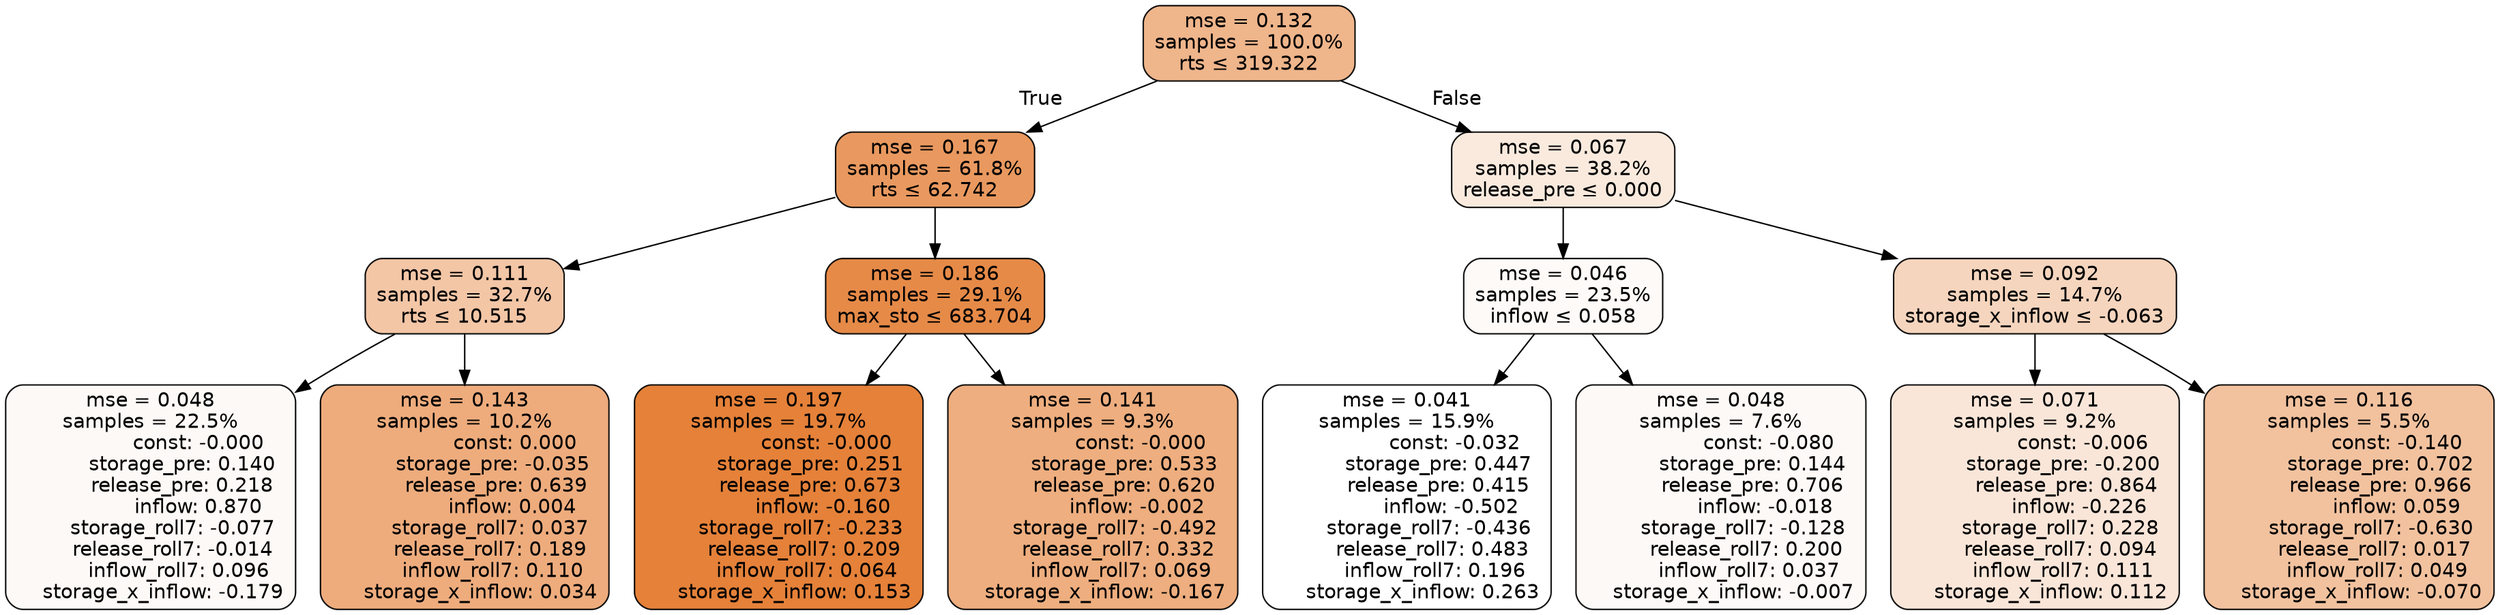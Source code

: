 digraph tree {
bgcolor="transparent"
node [shape=rectangle, style="filled, rounded", color="black", fontname=helvetica] ;
edge [fontname=helvetica] ;
	"0" [label="mse = 0.132
samples = 100.0%
rts &le; 319.322", fillcolor="#efb58b"]
	"1" [label="mse = 0.167
samples = 61.8%
rts &le; 62.742", fillcolor="#e9995f"]
	"2" [label="mse = 0.111
samples = 32.7%
rts &le; 10.515", fillcolor="#f3c6a6"]
	"3" [label="mse = 0.048
samples = 22.5%
               const: -0.000
          storage_pre: 0.140
          release_pre: 0.218
               inflow: 0.870
       storage_roll7: -0.077
       release_roll7: -0.014
         inflow_roll7: 0.096
    storage_x_inflow: -0.179", fillcolor="#fdf9f6"]
	"4" [label="mse = 0.143
samples = 10.2%
                const: 0.000
         storage_pre: -0.035
          release_pre: 0.639
               inflow: 0.004
        storage_roll7: 0.037
        release_roll7: 0.189
         inflow_roll7: 0.110
     storage_x_inflow: 0.034", fillcolor="#eeac7d"]
	"5" [label="mse = 0.186
samples = 29.1%
max_sto &le; 683.704", fillcolor="#e68a48"]
	"6" [label="mse = 0.197
samples = 19.7%
               const: -0.000
          storage_pre: 0.251
          release_pre: 0.673
              inflow: -0.160
       storage_roll7: -0.233
        release_roll7: 0.209
         inflow_roll7: 0.064
     storage_x_inflow: 0.153", fillcolor="#e58139"]
	"7" [label="mse = 0.141
samples = 9.3%
               const: -0.000
          storage_pre: 0.533
          release_pre: 0.620
              inflow: -0.002
       storage_roll7: -0.492
        release_roll7: 0.332
         inflow_roll7: 0.069
    storage_x_inflow: -0.167", fillcolor="#eeae7f"]
	"8" [label="mse = 0.067
samples = 38.2%
release_pre &le; 0.000", fillcolor="#faeade"]
	"9" [label="mse = 0.046
samples = 23.5%
inflow &le; 0.058", fillcolor="#fefaf8"]
	"10" [label="mse = 0.041
samples = 15.9%
               const: -0.032
          storage_pre: 0.447
          release_pre: 0.415
              inflow: -0.502
       storage_roll7: -0.436
        release_roll7: 0.483
         inflow_roll7: 0.196
     storage_x_inflow: 0.263", fillcolor="#ffffff"]
	"11" [label="mse = 0.048
samples = 7.6%
               const: -0.080
          storage_pre: 0.144
          release_pre: 0.706
              inflow: -0.018
       storage_roll7: -0.128
        release_roll7: 0.200
         inflow_roll7: 0.037
    storage_x_inflow: -0.007", fillcolor="#fdf9f6"]
	"12" [label="mse = 0.092
samples = 14.7%
storage_x_inflow &le; -0.063", fillcolor="#f6d5be"]
	"13" [label="mse = 0.071
samples = 9.2%
               const: -0.006
         storage_pre: -0.200
          release_pre: 0.864
              inflow: -0.226
        storage_roll7: 0.228
        release_roll7: 0.094
         inflow_roll7: 0.111
     storage_x_inflow: 0.112", fillcolor="#fae6d9"]
	"14" [label="mse = 0.116
samples = 5.5%
               const: -0.140
          storage_pre: 0.702
          release_pre: 0.966
               inflow: 0.059
       storage_roll7: -0.630
        release_roll7: 0.017
         inflow_roll7: 0.049
    storage_x_inflow: -0.070", fillcolor="#f2c29f"]

	"0" -> "1" [labeldistance=2.5, labelangle=45, headlabel="True"]
	"1" -> "2"
	"2" -> "3"
	"2" -> "4"
	"1" -> "5"
	"5" -> "6"
	"5" -> "7"
	"0" -> "8" [labeldistance=2.5, labelangle=-45, headlabel="False"]
	"8" -> "9"
	"9" -> "10"
	"9" -> "11"
	"8" -> "12"
	"12" -> "13"
	"12" -> "14"
}